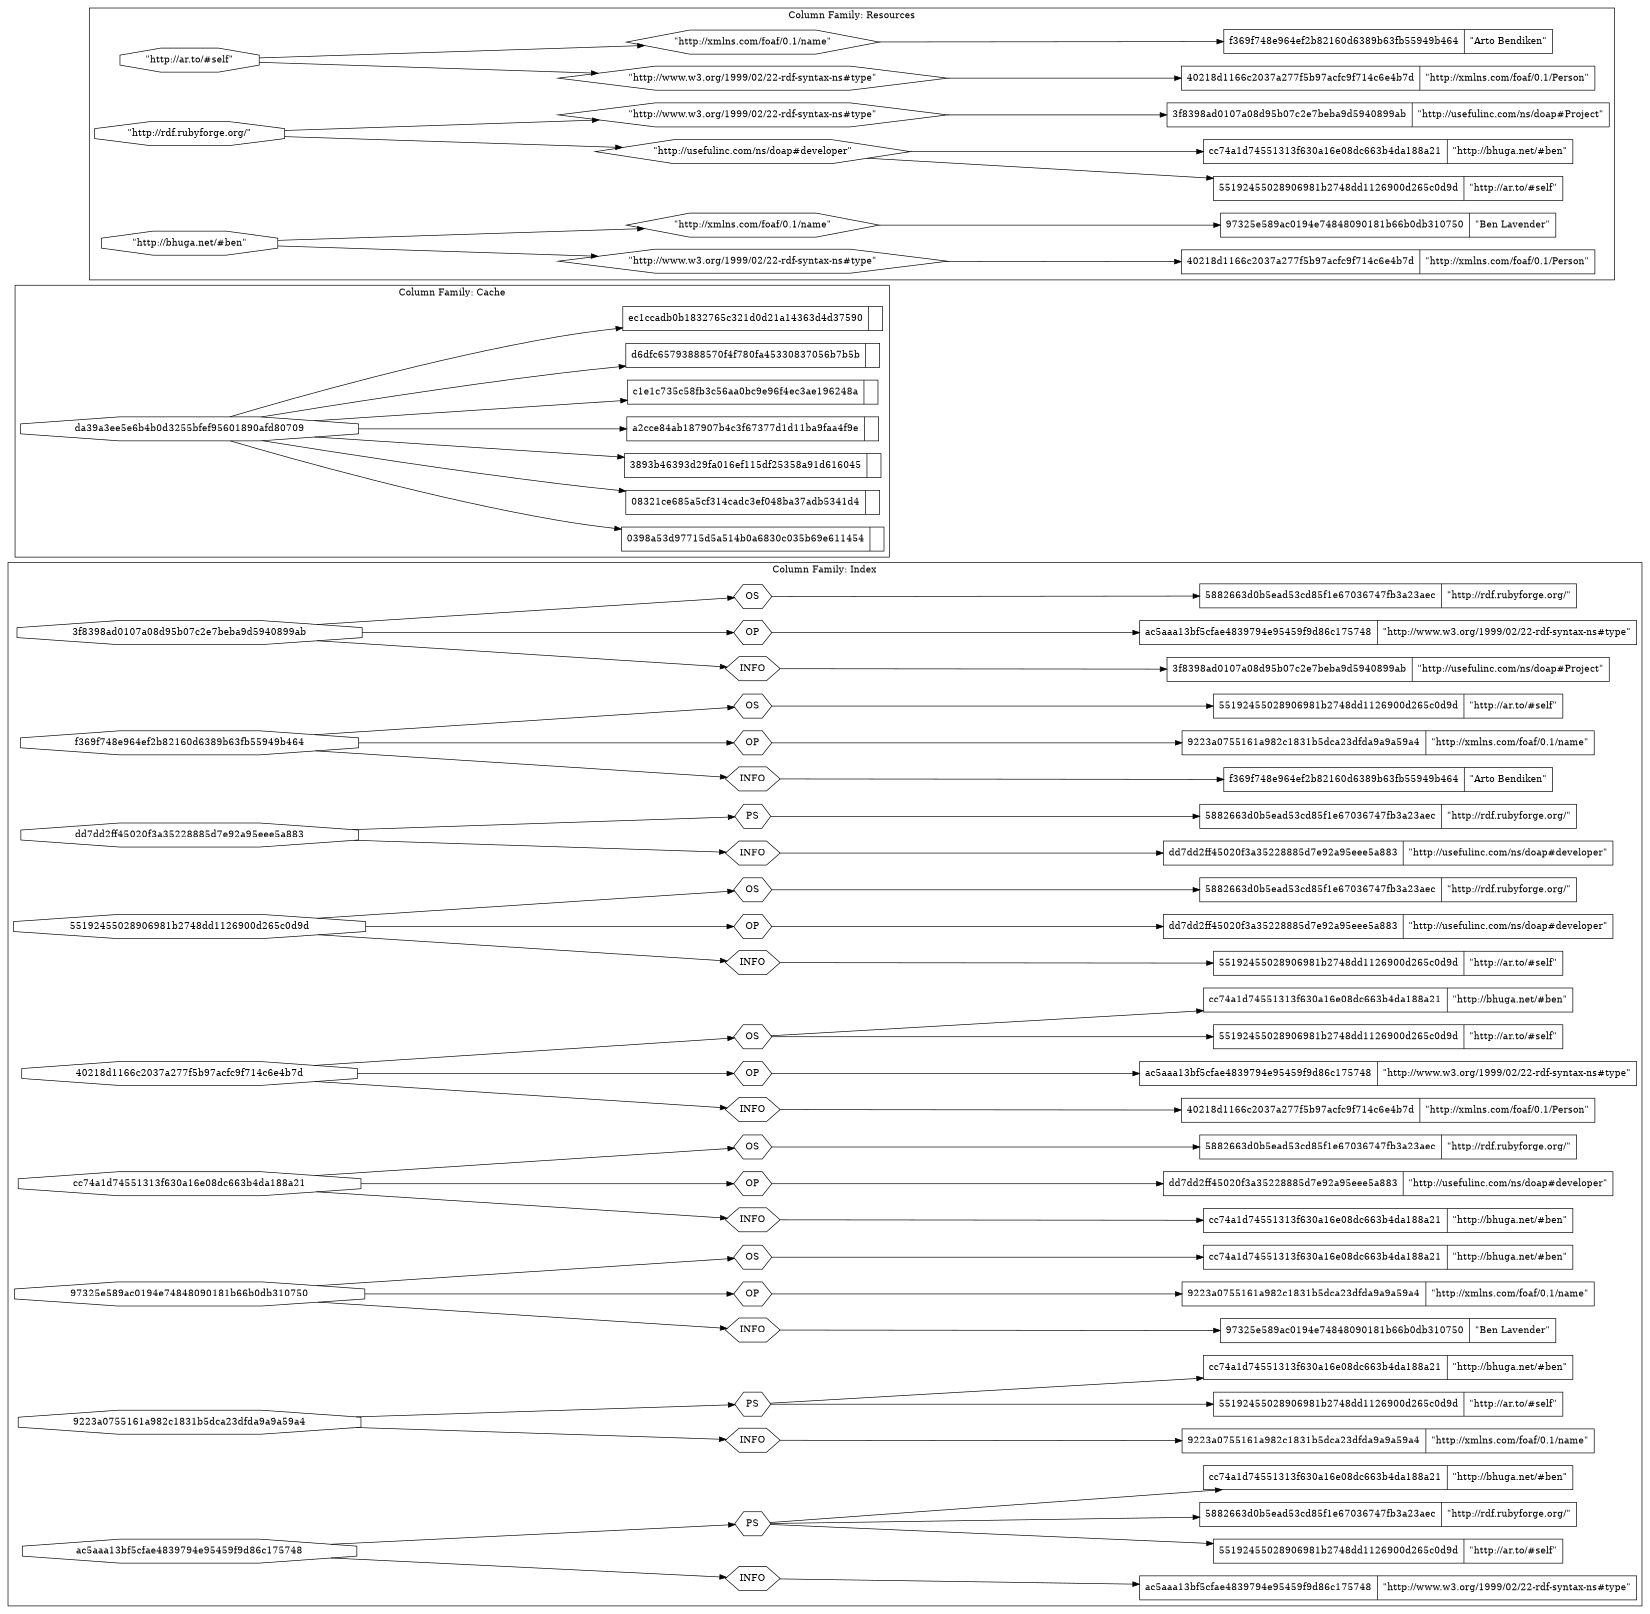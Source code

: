 digraph rdfrb { rankdir=LR; size="11,11"; ranksep="4";subgraph cluster7073 { label="Column Family: Index";KEYSLICE7074 [label="3f8398ad0107a08d95b07c2e7beba9d5940899ab", shape=octagon];SUPERCOLUMN7075 [label=INFO, shape=hexagon];
COLUMN7076 [label="{3f8398ad0107a08d95b07c2e7beba9d5940899ab | \"http://usefulinc.com/ns/doap#Project\"}", shape=record];SUPERCOLUMN7075 -> COLUMN7076 ;KEYSLICE7074 -> SUPERCOLUMN7075 ;SUPERCOLUMN7077 [label=OP, shape=hexagon];
COLUMN7078 [label="{ac5aaa13bf5cfae4839794e95459f9d86c175748 | \"http://www.w3.org/1999/02/22-rdf-syntax-ns#type\"}", shape=record];SUPERCOLUMN7077 -> COLUMN7078 ;KEYSLICE7074 -> SUPERCOLUMN7077 ;SUPERCOLUMN7079 [label=OS, shape=hexagon];
COLUMN7080 [label="{5882663d0b5ead53cd85f1e67036747fb3a23aec | \"http://rdf.rubyforge.org/\"}", shape=record];SUPERCOLUMN7079 -> COLUMN7080 ;KEYSLICE7074 -> SUPERCOLUMN7079 ;KEYSLICE7081 [label=f369f748e964ef2b82160d6389b63fb55949b464, shape=octagon];SUPERCOLUMN7082 [label=INFO, shape=hexagon];
COLUMN7083 [label="{f369f748e964ef2b82160d6389b63fb55949b464 | \"Arto Bendiken\"}", shape=record];SUPERCOLUMN7082 -> COLUMN7083 ;KEYSLICE7081 -> SUPERCOLUMN7082 ;SUPERCOLUMN7084 [label=OP, shape=hexagon];
COLUMN7085 [label="{9223a0755161a982c1831b5dca23dfda9a9a59a4 | \"http://xmlns.com/foaf/0.1/name\"}", shape=record];SUPERCOLUMN7084 -> COLUMN7085 ;KEYSLICE7081 -> SUPERCOLUMN7084 ;SUPERCOLUMN7086 [label=OS, shape=hexagon];
COLUMN7087 [label="{55192455028906981b2748dd1126900d265c0d9d | \"http://ar.to/#self\"}", shape=record];SUPERCOLUMN7086 -> COLUMN7087 ;KEYSLICE7081 -> SUPERCOLUMN7086 ;KEYSLICE7088 [label=dd7dd2ff45020f3a35228885d7e92a95eee5a883, shape=octagon];SUPERCOLUMN7089 [label=INFO, shape=hexagon];
COLUMN7090 [label="{dd7dd2ff45020f3a35228885d7e92a95eee5a883 | \"http://usefulinc.com/ns/doap#developer\"}", shape=record];SUPERCOLUMN7089 -> COLUMN7090 ;KEYSLICE7088 -> SUPERCOLUMN7089 ;SUPERCOLUMN7091 [label=PS, shape=hexagon];
COLUMN7092 [label="{5882663d0b5ead53cd85f1e67036747fb3a23aec | \"http://rdf.rubyforge.org/\"}", shape=record];SUPERCOLUMN7091 -> COLUMN7092 ;KEYSLICE7088 -> SUPERCOLUMN7091 ;KEYSLICE7093 [label="55192455028906981b2748dd1126900d265c0d9d", shape=octagon];SUPERCOLUMN7094 [label=INFO, shape=hexagon];
COLUMN7095 [label="{55192455028906981b2748dd1126900d265c0d9d | \"http://ar.to/#self\"}", shape=record];SUPERCOLUMN7094 -> COLUMN7095 ;KEYSLICE7093 -> SUPERCOLUMN7094 ;SUPERCOLUMN7096 [label=OP, shape=hexagon];
COLUMN7097 [label="{dd7dd2ff45020f3a35228885d7e92a95eee5a883 | \"http://usefulinc.com/ns/doap#developer\"}", shape=record];SUPERCOLUMN7096 -> COLUMN7097 ;KEYSLICE7093 -> SUPERCOLUMN7096 ;SUPERCOLUMN7098 [label=OS, shape=hexagon];
COLUMN7099 [label="{5882663d0b5ead53cd85f1e67036747fb3a23aec | \"http://rdf.rubyforge.org/\"}", shape=record];SUPERCOLUMN7098 -> COLUMN7099 ;KEYSLICE7093 -> SUPERCOLUMN7098 ;KEYSLICE7100 [label="40218d1166c2037a277f5b97acfc9f714c6e4b7d", shape=octagon];SUPERCOLUMN7101 [label=INFO, shape=hexagon];
COLUMN7102 [label="{40218d1166c2037a277f5b97acfc9f714c6e4b7d | \"http://xmlns.com/foaf/0.1/Person\"}", shape=record];SUPERCOLUMN7101 -> COLUMN7102 ;KEYSLICE7100 -> SUPERCOLUMN7101 ;SUPERCOLUMN7103 [label=OP, shape=hexagon];
COLUMN7104 [label="{ac5aaa13bf5cfae4839794e95459f9d86c175748 | \"http://www.w3.org/1999/02/22-rdf-syntax-ns#type\"}", shape=record];SUPERCOLUMN7103 -> COLUMN7104 ;KEYSLICE7100 -> SUPERCOLUMN7103 ;SUPERCOLUMN7105 [label=OS, shape=hexagon];
COLUMN7106 [label="{55192455028906981b2748dd1126900d265c0d9d | \"http://ar.to/#self\"}", shape=record];SUPERCOLUMN7105 -> COLUMN7106 ;
COLUMN7107 [label="{cc74a1d74551313f630a16e08dc663b4da188a21 | \"http://bhuga.net/#ben\"}", shape=record];SUPERCOLUMN7105 -> COLUMN7107 ;KEYSLICE7100 -> SUPERCOLUMN7105 ;KEYSLICE7108 [label=cc74a1d74551313f630a16e08dc663b4da188a21, shape=octagon];SUPERCOLUMN7109 [label=INFO, shape=hexagon];
COLUMN7110 [label="{cc74a1d74551313f630a16e08dc663b4da188a21 | \"http://bhuga.net/#ben\"}", shape=record];SUPERCOLUMN7109 -> COLUMN7110 ;KEYSLICE7108 -> SUPERCOLUMN7109 ;SUPERCOLUMN7111 [label=OP, shape=hexagon];
COLUMN7112 [label="{dd7dd2ff45020f3a35228885d7e92a95eee5a883 | \"http://usefulinc.com/ns/doap#developer\"}", shape=record];SUPERCOLUMN7111 -> COLUMN7112 ;KEYSLICE7108 -> SUPERCOLUMN7111 ;SUPERCOLUMN7113 [label=OS, shape=hexagon];
COLUMN7114 [label="{5882663d0b5ead53cd85f1e67036747fb3a23aec | \"http://rdf.rubyforge.org/\"}", shape=record];SUPERCOLUMN7113 -> COLUMN7114 ;KEYSLICE7108 -> SUPERCOLUMN7113 ;KEYSLICE7115 [label="97325e589ac0194e74848090181b66b0db310750", shape=octagon];SUPERCOLUMN7116 [label=INFO, shape=hexagon];
COLUMN7117 [label="{97325e589ac0194e74848090181b66b0db310750 | \"Ben Lavender\"}", shape=record];SUPERCOLUMN7116 -> COLUMN7117 ;KEYSLICE7115 -> SUPERCOLUMN7116 ;SUPERCOLUMN7118 [label=OP, shape=hexagon];
COLUMN7119 [label="{9223a0755161a982c1831b5dca23dfda9a9a59a4 | \"http://xmlns.com/foaf/0.1/name\"}", shape=record];SUPERCOLUMN7118 -> COLUMN7119 ;KEYSLICE7115 -> SUPERCOLUMN7118 ;SUPERCOLUMN7120 [label=OS, shape=hexagon];
COLUMN7121 [label="{cc74a1d74551313f630a16e08dc663b4da188a21 | \"http://bhuga.net/#ben\"}", shape=record];SUPERCOLUMN7120 -> COLUMN7121 ;KEYSLICE7115 -> SUPERCOLUMN7120 ;KEYSLICE7122 [label="9223a0755161a982c1831b5dca23dfda9a9a59a4", shape=octagon];SUPERCOLUMN7123 [label=INFO, shape=hexagon];
COLUMN7124 [label="{9223a0755161a982c1831b5dca23dfda9a9a59a4 | \"http://xmlns.com/foaf/0.1/name\"}", shape=record];SUPERCOLUMN7123 -> COLUMN7124 ;KEYSLICE7122 -> SUPERCOLUMN7123 ;SUPERCOLUMN7125 [label=PS, shape=hexagon];
COLUMN7126 [label="{55192455028906981b2748dd1126900d265c0d9d | \"http://ar.to/#self\"}", shape=record];SUPERCOLUMN7125 -> COLUMN7126 ;
COLUMN7127 [label="{cc74a1d74551313f630a16e08dc663b4da188a21 | \"http://bhuga.net/#ben\"}", shape=record];SUPERCOLUMN7125 -> COLUMN7127 ;KEYSLICE7122 -> SUPERCOLUMN7125 ;KEYSLICE7128 [label=ac5aaa13bf5cfae4839794e95459f9d86c175748, shape=octagon];SUPERCOLUMN7129 [label=INFO, shape=hexagon];
COLUMN7130 [label="{ac5aaa13bf5cfae4839794e95459f9d86c175748 | \"http://www.w3.org/1999/02/22-rdf-syntax-ns#type\"}", shape=record];SUPERCOLUMN7129 -> COLUMN7130 ;KEYSLICE7128 -> SUPERCOLUMN7129 ;SUPERCOLUMN7131 [label=PS, shape=hexagon];
COLUMN7132 [label="{55192455028906981b2748dd1126900d265c0d9d | \"http://ar.to/#self\"}", shape=record];SUPERCOLUMN7131 -> COLUMN7132 ;
COLUMN7133 [label="{5882663d0b5ead53cd85f1e67036747fb3a23aec | \"http://rdf.rubyforge.org/\"}", shape=record];SUPERCOLUMN7131 -> COLUMN7133 ;
COLUMN7134 [label="{cc74a1d74551313f630a16e08dc663b4da188a21 | \"http://bhuga.net/#ben\"}", shape=record];SUPERCOLUMN7131 -> COLUMN7134 ;KEYSLICE7128 -> SUPERCOLUMN7131 ;}subgraph cluster7135 { label="Column Family: Cache";KEYSLICE7136 [label=da39a3ee5e6b4b0d3255bfef95601890afd80709, shape=octagon];
COLUMN7137 [label="{0398a53d97715d5a514b0a6830c035b69e611454 | }", shape=record];KEYSLICE7136 -> COLUMN7137 ;
COLUMN7138 [label="{08321ce685a5cf314cadc3ef048ba37adb5341d4 | }", shape=record];KEYSLICE7136 -> COLUMN7138 ;
COLUMN7139 [label="{3893b46393d29fa016ef115df25358a91d616045 | }", shape=record];KEYSLICE7136 -> COLUMN7139 ;
COLUMN7140 [label="{a2cce84ab187907b4c3f67377d1d11ba9faa4f9e | }", shape=record];KEYSLICE7136 -> COLUMN7140 ;
COLUMN7141 [label="{c1e1c735c58fb3c56aa0bc9e96f4ec3ae196248a | }", shape=record];KEYSLICE7136 -> COLUMN7141 ;
COLUMN7142 [label="{d6dfc65793888570f4f780fa45330837056b7b5b | }", shape=record];KEYSLICE7136 -> COLUMN7142 ;
COLUMN7143 [label="{ec1ccadb0b1832765c321d0d21a14363d4d37590 | }", shape=record];KEYSLICE7136 -> COLUMN7143 ;}subgraph cluster7144 { label="Column Family: Resources";KEYSLICE7145 [label="\"http://ar.to/#self\"", shape=octagon];SUPERCOLUMN7146 [label="\"http://www.w3.org/1999/02/22-rdf-syntax-ns#type\"", shape=hexagon];
COLUMN7147 [label="{40218d1166c2037a277f5b97acfc9f714c6e4b7d | \"http://xmlns.com/foaf/0.1/Person\"}", shape=record];SUPERCOLUMN7146 -> COLUMN7147 ;KEYSLICE7145 -> SUPERCOLUMN7146 ;SUPERCOLUMN7148 [label="\"http://xmlns.com/foaf/0.1/name\"", shape=hexagon];
COLUMN7149 [label="{f369f748e964ef2b82160d6389b63fb55949b464 | \"Arto Bendiken\"}", shape=record];SUPERCOLUMN7148 -> COLUMN7149 ;KEYSLICE7145 -> SUPERCOLUMN7148 ;KEYSLICE7150 [label="\"http://rdf.rubyforge.org/\"", shape=octagon];SUPERCOLUMN7151 [label="\"http://usefulinc.com/ns/doap#developer\"", shape=hexagon];
COLUMN7152 [label="{55192455028906981b2748dd1126900d265c0d9d | \"http://ar.to/#self\"}", shape=record];SUPERCOLUMN7151 -> COLUMN7152 ;
COLUMN7153 [label="{cc74a1d74551313f630a16e08dc663b4da188a21 | \"http://bhuga.net/#ben\"}", shape=record];SUPERCOLUMN7151 -> COLUMN7153 ;KEYSLICE7150 -> SUPERCOLUMN7151 ;SUPERCOLUMN7154 [label="\"http://www.w3.org/1999/02/22-rdf-syntax-ns#type\"", shape=hexagon];
COLUMN7155 [label="{3f8398ad0107a08d95b07c2e7beba9d5940899ab | \"http://usefulinc.com/ns/doap#Project\"}", shape=record];SUPERCOLUMN7154 -> COLUMN7155 ;KEYSLICE7150 -> SUPERCOLUMN7154 ;KEYSLICE7156 [label="\"http://bhuga.net/#ben\"", shape=octagon];SUPERCOLUMN7157 [label="\"http://www.w3.org/1999/02/22-rdf-syntax-ns#type\"", shape=hexagon];
COLUMN7158 [label="{40218d1166c2037a277f5b97acfc9f714c6e4b7d | \"http://xmlns.com/foaf/0.1/Person\"}", shape=record];SUPERCOLUMN7157 -> COLUMN7158 ;KEYSLICE7156 -> SUPERCOLUMN7157 ;SUPERCOLUMN7159 [label="\"http://xmlns.com/foaf/0.1/name\"", shape=hexagon];
COLUMN7160 [label="{97325e589ac0194e74848090181b66b0db310750 | \"Ben Lavender\"}", shape=record];SUPERCOLUMN7159 -> COLUMN7160 ;KEYSLICE7156 -> SUPERCOLUMN7159 ;}}